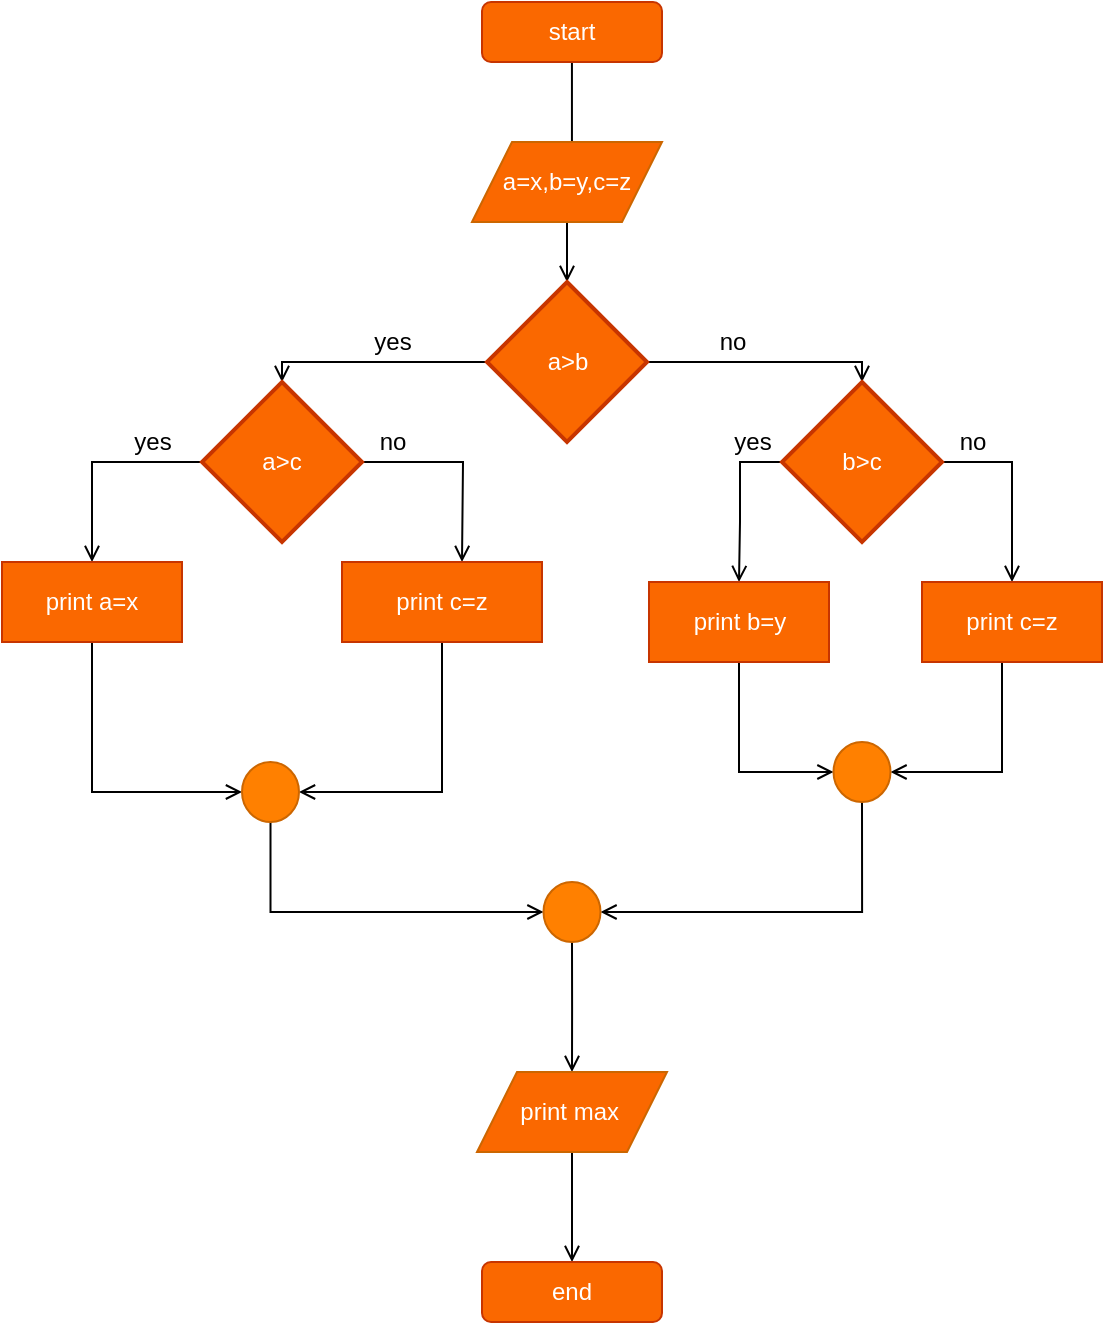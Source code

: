 <mxfile version="14.1.8" type="device"><diagram id="C5RBs43oDa-KdzZeNtuy" name="Page-1"><mxGraphModel dx="1221" dy="645" grid="1" gridSize="10" guides="1" tooltips="1" connect="1" arrows="1" fold="1" page="1" pageScale="1" pageWidth="827" pageHeight="1169" math="0" shadow="0"><root><mxCell id="WIyWlLk6GJQsqaUBKTNV-0"/><mxCell id="WIyWlLk6GJQsqaUBKTNV-1" parent="WIyWlLk6GJQsqaUBKTNV-0"/><mxCell id="j2VtWPos_36rupwU05Rs-3" style="edgeStyle=orthogonalEdgeStyle;rounded=0;orthogonalLoop=1;jettySize=auto;html=1;entryX=0.526;entryY=0.333;entryDx=0;entryDy=0;entryPerimeter=0;endArrow=open;endFill=0;strokeWidth=1;" edge="1" parent="WIyWlLk6GJQsqaUBKTNV-1" source="j2VtWPos_36rupwU05Rs-0" target="j2VtWPos_36rupwU05Rs-1"><mxGeometry relative="1" as="geometry"/></mxCell><mxCell id="j2VtWPos_36rupwU05Rs-0" value="start" style="rounded=1;whiteSpace=wrap;html=1;fillColor=#fa6800;strokeColor=#C73500;fontColor=#ffffff;" vertex="1" parent="WIyWlLk6GJQsqaUBKTNV-1"><mxGeometry x="330" y="30" width="90" height="30" as="geometry"/></mxCell><mxCell id="j2VtWPos_36rupwU05Rs-6" style="edgeStyle=orthogonalEdgeStyle;rounded=0;orthogonalLoop=1;jettySize=auto;html=1;endArrow=open;endFill=0;strokeWidth=1;" edge="1" parent="WIyWlLk6GJQsqaUBKTNV-1" source="j2VtWPos_36rupwU05Rs-1" target="j2VtWPos_36rupwU05Rs-5"><mxGeometry relative="1" as="geometry"/></mxCell><mxCell id="j2VtWPos_36rupwU05Rs-1" value="a=x,b=y,c=z" style="shape=parallelogram;perimeter=parallelogramPerimeter;whiteSpace=wrap;html=1;fixedSize=1;fillColor=#fa6800;fontColor=#ffffff;strokeWidth=1;rounded=0;strokeColor=#CC6600;" vertex="1" parent="WIyWlLk6GJQsqaUBKTNV-1"><mxGeometry x="325" y="100" width="95" height="40" as="geometry"/></mxCell><mxCell id="j2VtWPos_36rupwU05Rs-14" style="edgeStyle=orthogonalEdgeStyle;rounded=0;orthogonalLoop=1;jettySize=auto;html=1;entryX=0.5;entryY=0;entryDx=0;entryDy=0;endArrow=open;endFill=0;strokeWidth=1;" edge="1" parent="WIyWlLk6GJQsqaUBKTNV-1" source="j2VtWPos_36rupwU05Rs-5" target="j2VtWPos_36rupwU05Rs-7"><mxGeometry relative="1" as="geometry"><Array as="points"><mxPoint x="230" y="210"/></Array></mxGeometry></mxCell><mxCell id="j2VtWPos_36rupwU05Rs-24" style="edgeStyle=orthogonalEdgeStyle;rounded=0;orthogonalLoop=1;jettySize=auto;html=1;entryX=0.5;entryY=0;entryDx=0;entryDy=0;endArrow=open;endFill=0;strokeWidth=1;" edge="1" parent="WIyWlLk6GJQsqaUBKTNV-1" source="j2VtWPos_36rupwU05Rs-5" target="j2VtWPos_36rupwU05Rs-23"><mxGeometry relative="1" as="geometry"><Array as="points"><mxPoint x="520" y="210"/></Array></mxGeometry></mxCell><mxCell id="j2VtWPos_36rupwU05Rs-5" value="a&amp;gt;b" style="rhombus;whiteSpace=wrap;html=1;rounded=0;strokeWidth=2;fillColor=#fa6800;strokeColor=#C73500;fontColor=#ffffff;" vertex="1" parent="WIyWlLk6GJQsqaUBKTNV-1"><mxGeometry x="332.5" y="170" width="80" height="80" as="geometry"/></mxCell><mxCell id="j2VtWPos_36rupwU05Rs-12" style="edgeStyle=orthogonalEdgeStyle;rounded=0;orthogonalLoop=1;jettySize=auto;html=1;entryX=0.5;entryY=0;entryDx=0;entryDy=0;endArrow=open;endFill=0;strokeWidth=1;" edge="1" parent="WIyWlLk6GJQsqaUBKTNV-1" source="j2VtWPos_36rupwU05Rs-7" target="j2VtWPos_36rupwU05Rs-11"><mxGeometry relative="1" as="geometry"/></mxCell><mxCell id="j2VtWPos_36rupwU05Rs-17" style="edgeStyle=orthogonalEdgeStyle;rounded=0;orthogonalLoop=1;jettySize=auto;html=1;endArrow=open;endFill=0;strokeWidth=1;" edge="1" parent="WIyWlLk6GJQsqaUBKTNV-1" source="j2VtWPos_36rupwU05Rs-7"><mxGeometry relative="1" as="geometry"><mxPoint x="320" y="310" as="targetPoint"/></mxGeometry></mxCell><mxCell id="j2VtWPos_36rupwU05Rs-7" value="a&amp;gt;c" style="rhombus;whiteSpace=wrap;html=1;rounded=0;strokeWidth=2;fillColor=#fa6800;strokeColor=#C73500;fontColor=#ffffff;" vertex="1" parent="WIyWlLk6GJQsqaUBKTNV-1"><mxGeometry x="190" y="220" width="80" height="80" as="geometry"/></mxCell><mxCell id="j2VtWPos_36rupwU05Rs-9" value="yes" style="text;html=1;align=center;verticalAlign=middle;resizable=0;points=[];autosize=1;" vertex="1" parent="WIyWlLk6GJQsqaUBKTNV-1"><mxGeometry x="270" y="190" width="30" height="20" as="geometry"/></mxCell><mxCell id="j2VtWPos_36rupwU05Rs-20" style="edgeStyle=orthogonalEdgeStyle;rounded=0;orthogonalLoop=1;jettySize=auto;html=1;entryX=0;entryY=0.5;entryDx=0;entryDy=0;endArrow=open;endFill=0;strokeWidth=1;" edge="1" parent="WIyWlLk6GJQsqaUBKTNV-1" source="j2VtWPos_36rupwU05Rs-11" target="j2VtWPos_36rupwU05Rs-19"><mxGeometry relative="1" as="geometry"><Array as="points"><mxPoint x="135" y="425"/></Array></mxGeometry></mxCell><mxCell id="j2VtWPos_36rupwU05Rs-11" value="print a=x" style="rounded=0;whiteSpace=wrap;html=1;strokeColor=#C73500;strokeWidth=1;fillColor=#fa6800;fontColor=#ffffff;" vertex="1" parent="WIyWlLk6GJQsqaUBKTNV-1"><mxGeometry x="90" y="310" width="90" height="40" as="geometry"/></mxCell><mxCell id="j2VtWPos_36rupwU05Rs-21" style="edgeStyle=orthogonalEdgeStyle;rounded=0;orthogonalLoop=1;jettySize=auto;html=1;entryX=1;entryY=0.5;entryDx=0;entryDy=0;endArrow=open;endFill=0;strokeWidth=1;" edge="1" parent="WIyWlLk6GJQsqaUBKTNV-1" source="j2VtWPos_36rupwU05Rs-15" target="j2VtWPos_36rupwU05Rs-19"><mxGeometry relative="1" as="geometry"><Array as="points"><mxPoint x="310" y="425"/></Array></mxGeometry></mxCell><mxCell id="j2VtWPos_36rupwU05Rs-15" value="print c=z" style="rounded=0;whiteSpace=wrap;html=1;strokeColor=#C73500;strokeWidth=1;fillColor=#fa6800;fontColor=#ffffff;" vertex="1" parent="WIyWlLk6GJQsqaUBKTNV-1"><mxGeometry x="260" y="310" width="100" height="40" as="geometry"/></mxCell><mxCell id="j2VtWPos_36rupwU05Rs-39" style="edgeStyle=orthogonalEdgeStyle;rounded=0;orthogonalLoop=1;jettySize=auto;html=1;entryX=0;entryY=0.5;entryDx=0;entryDy=0;endArrow=open;endFill=0;strokeWidth=1;" edge="1" parent="WIyWlLk6GJQsqaUBKTNV-1" source="j2VtWPos_36rupwU05Rs-19" target="j2VtWPos_36rupwU05Rs-38"><mxGeometry relative="1" as="geometry"><Array as="points"><mxPoint x="224" y="485"/></Array></mxGeometry></mxCell><mxCell id="j2VtWPos_36rupwU05Rs-19" value="" style="ellipse;whiteSpace=wrap;html=1;rounded=0;strokeColor=#CC6600;strokeWidth=1;fillColor=#FF8000;" vertex="1" parent="WIyWlLk6GJQsqaUBKTNV-1"><mxGeometry x="210" y="410" width="28.5" height="30" as="geometry"/></mxCell><mxCell id="j2VtWPos_36rupwU05Rs-31" style="edgeStyle=orthogonalEdgeStyle;rounded=0;orthogonalLoop=1;jettySize=auto;html=1;entryX=0.5;entryY=0;entryDx=0;entryDy=0;endArrow=open;endFill=0;strokeWidth=1;" edge="1" parent="WIyWlLk6GJQsqaUBKTNV-1" source="j2VtWPos_36rupwU05Rs-23" target="j2VtWPos_36rupwU05Rs-26"><mxGeometry relative="1" as="geometry"><Array as="points"><mxPoint x="459" y="260"/><mxPoint x="459" y="290"/></Array></mxGeometry></mxCell><mxCell id="j2VtWPos_36rupwU05Rs-32" style="edgeStyle=orthogonalEdgeStyle;rounded=0;orthogonalLoop=1;jettySize=auto;html=1;endArrow=open;endFill=0;strokeWidth=1;" edge="1" parent="WIyWlLk6GJQsqaUBKTNV-1" source="j2VtWPos_36rupwU05Rs-23" target="j2VtWPos_36rupwU05Rs-30"><mxGeometry relative="1" as="geometry"><Array as="points"><mxPoint x="595" y="260"/></Array></mxGeometry></mxCell><mxCell id="j2VtWPos_36rupwU05Rs-23" value="b&amp;gt;c" style="rhombus;whiteSpace=wrap;html=1;rounded=0;strokeWidth=2;fillColor=#fa6800;strokeColor=#C73500;fontColor=#ffffff;" vertex="1" parent="WIyWlLk6GJQsqaUBKTNV-1"><mxGeometry x="480" y="220" width="80" height="80" as="geometry"/></mxCell><mxCell id="j2VtWPos_36rupwU05Rs-34" style="edgeStyle=orthogonalEdgeStyle;rounded=0;orthogonalLoop=1;jettySize=auto;html=1;entryX=0;entryY=0.5;entryDx=0;entryDy=0;endArrow=open;endFill=0;strokeWidth=1;" edge="1" parent="WIyWlLk6GJQsqaUBKTNV-1" source="j2VtWPos_36rupwU05Rs-26" target="j2VtWPos_36rupwU05Rs-33"><mxGeometry relative="1" as="geometry"><Array as="points"><mxPoint x="459" y="415"/></Array></mxGeometry></mxCell><mxCell id="j2VtWPos_36rupwU05Rs-26" value="print b=y" style="rounded=0;whiteSpace=wrap;html=1;strokeColor=#C73500;strokeWidth=1;fillColor=#fa6800;fontColor=#ffffff;" vertex="1" parent="WIyWlLk6GJQsqaUBKTNV-1"><mxGeometry x="413.5" y="320" width="90" height="40" as="geometry"/></mxCell><mxCell id="j2VtWPos_36rupwU05Rs-27" value="yes" style="text;html=1;align=center;verticalAlign=middle;resizable=0;points=[];autosize=1;" vertex="1" parent="WIyWlLk6GJQsqaUBKTNV-1"><mxGeometry x="150" y="240" width="30" height="20" as="geometry"/></mxCell><mxCell id="j2VtWPos_36rupwU05Rs-28" value="no" style="text;html=1;align=center;verticalAlign=middle;resizable=0;points=[];autosize=1;" vertex="1" parent="WIyWlLk6GJQsqaUBKTNV-1"><mxGeometry x="270" y="240" width="30" height="20" as="geometry"/></mxCell><mxCell id="j2VtWPos_36rupwU05Rs-29" value="no" style="text;html=1;align=center;verticalAlign=middle;resizable=0;points=[];autosize=1;" vertex="1" parent="WIyWlLk6GJQsqaUBKTNV-1"><mxGeometry x="440" y="190" width="30" height="20" as="geometry"/></mxCell><mxCell id="j2VtWPos_36rupwU05Rs-35" style="edgeStyle=orthogonalEdgeStyle;rounded=0;orthogonalLoop=1;jettySize=auto;html=1;entryX=1;entryY=0.5;entryDx=0;entryDy=0;endArrow=open;endFill=0;strokeWidth=1;" edge="1" parent="WIyWlLk6GJQsqaUBKTNV-1" source="j2VtWPos_36rupwU05Rs-30" target="j2VtWPos_36rupwU05Rs-33"><mxGeometry relative="1" as="geometry"><Array as="points"><mxPoint x="590" y="415"/></Array></mxGeometry></mxCell><mxCell id="j2VtWPos_36rupwU05Rs-30" value="print c=z" style="rounded=0;whiteSpace=wrap;html=1;strokeColor=#C73500;strokeWidth=1;fillColor=#fa6800;fontColor=#ffffff;" vertex="1" parent="WIyWlLk6GJQsqaUBKTNV-1"><mxGeometry x="550" y="320" width="90" height="40" as="geometry"/></mxCell><mxCell id="j2VtWPos_36rupwU05Rs-40" style="edgeStyle=orthogonalEdgeStyle;rounded=0;orthogonalLoop=1;jettySize=auto;html=1;entryX=1;entryY=0.5;entryDx=0;entryDy=0;endArrow=open;endFill=0;strokeWidth=1;" edge="1" parent="WIyWlLk6GJQsqaUBKTNV-1" source="j2VtWPos_36rupwU05Rs-33" target="j2VtWPos_36rupwU05Rs-38"><mxGeometry relative="1" as="geometry"><Array as="points"><mxPoint x="520" y="485"/></Array></mxGeometry></mxCell><mxCell id="j2VtWPos_36rupwU05Rs-33" value="" style="ellipse;whiteSpace=wrap;html=1;rounded=0;strokeColor=#CC6600;strokeWidth=1;fillColor=#FF8000;" vertex="1" parent="WIyWlLk6GJQsqaUBKTNV-1"><mxGeometry x="505.75" y="400" width="28.5" height="30" as="geometry"/></mxCell><mxCell id="j2VtWPos_36rupwU05Rs-36" value="yes" style="text;html=1;align=center;verticalAlign=middle;resizable=0;points=[];autosize=1;" vertex="1" parent="WIyWlLk6GJQsqaUBKTNV-1"><mxGeometry x="450" y="240" width="30" height="20" as="geometry"/></mxCell><mxCell id="j2VtWPos_36rupwU05Rs-37" value="no" style="text;html=1;align=center;verticalAlign=middle;resizable=0;points=[];autosize=1;" vertex="1" parent="WIyWlLk6GJQsqaUBKTNV-1"><mxGeometry x="560" y="240" width="30" height="20" as="geometry"/></mxCell><mxCell id="j2VtWPos_36rupwU05Rs-42" style="edgeStyle=orthogonalEdgeStyle;rounded=0;orthogonalLoop=1;jettySize=auto;html=1;entryX=0.5;entryY=0;entryDx=0;entryDy=0;endArrow=open;endFill=0;strokeWidth=1;" edge="1" parent="WIyWlLk6GJQsqaUBKTNV-1" source="j2VtWPos_36rupwU05Rs-38" target="j2VtWPos_36rupwU05Rs-41"><mxGeometry relative="1" as="geometry"/></mxCell><mxCell id="j2VtWPos_36rupwU05Rs-38" value="" style="ellipse;whiteSpace=wrap;html=1;rounded=0;strokeColor=#CC6600;strokeWidth=1;fillColor=#FF8000;" vertex="1" parent="WIyWlLk6GJQsqaUBKTNV-1"><mxGeometry x="360.75" y="470" width="28.5" height="30" as="geometry"/></mxCell><mxCell id="j2VtWPos_36rupwU05Rs-44" style="edgeStyle=orthogonalEdgeStyle;rounded=0;orthogonalLoop=1;jettySize=auto;html=1;entryX=0.5;entryY=0;entryDx=0;entryDy=0;endArrow=open;endFill=0;strokeWidth=1;" edge="1" parent="WIyWlLk6GJQsqaUBKTNV-1" source="j2VtWPos_36rupwU05Rs-41" target="j2VtWPos_36rupwU05Rs-43"><mxGeometry relative="1" as="geometry"/></mxCell><mxCell id="j2VtWPos_36rupwU05Rs-41" value="print max&amp;nbsp;" style="shape=parallelogram;perimeter=parallelogramPerimeter;whiteSpace=wrap;html=1;fixedSize=1;fillColor=#fa6800;fontColor=#ffffff;strokeWidth=1;rounded=0;strokeColor=#CC6600;" vertex="1" parent="WIyWlLk6GJQsqaUBKTNV-1"><mxGeometry x="327.5" y="565" width="95" height="40" as="geometry"/></mxCell><mxCell id="j2VtWPos_36rupwU05Rs-43" value="end" style="rounded=1;whiteSpace=wrap;html=1;fillColor=#fa6800;strokeColor=#C73500;fontColor=#ffffff;" vertex="1" parent="WIyWlLk6GJQsqaUBKTNV-1"><mxGeometry x="330" y="660" width="90" height="30" as="geometry"/></mxCell></root></mxGraphModel></diagram></mxfile>